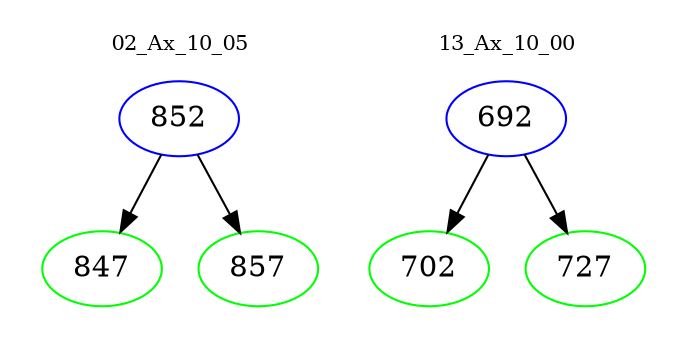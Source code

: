 digraph{
subgraph cluster_0 {
color = white
label = "02_Ax_10_05";
fontsize=10;
T0_852 [label="852", color="blue"]
T0_852 -> T0_847 [color="black"]
T0_847 [label="847", color="green"]
T0_852 -> T0_857 [color="black"]
T0_857 [label="857", color="green"]
}
subgraph cluster_1 {
color = white
label = "13_Ax_10_00";
fontsize=10;
T1_692 [label="692", color="blue"]
T1_692 -> T1_702 [color="black"]
T1_702 [label="702", color="green"]
T1_692 -> T1_727 [color="black"]
T1_727 [label="727", color="green"]
}
}
